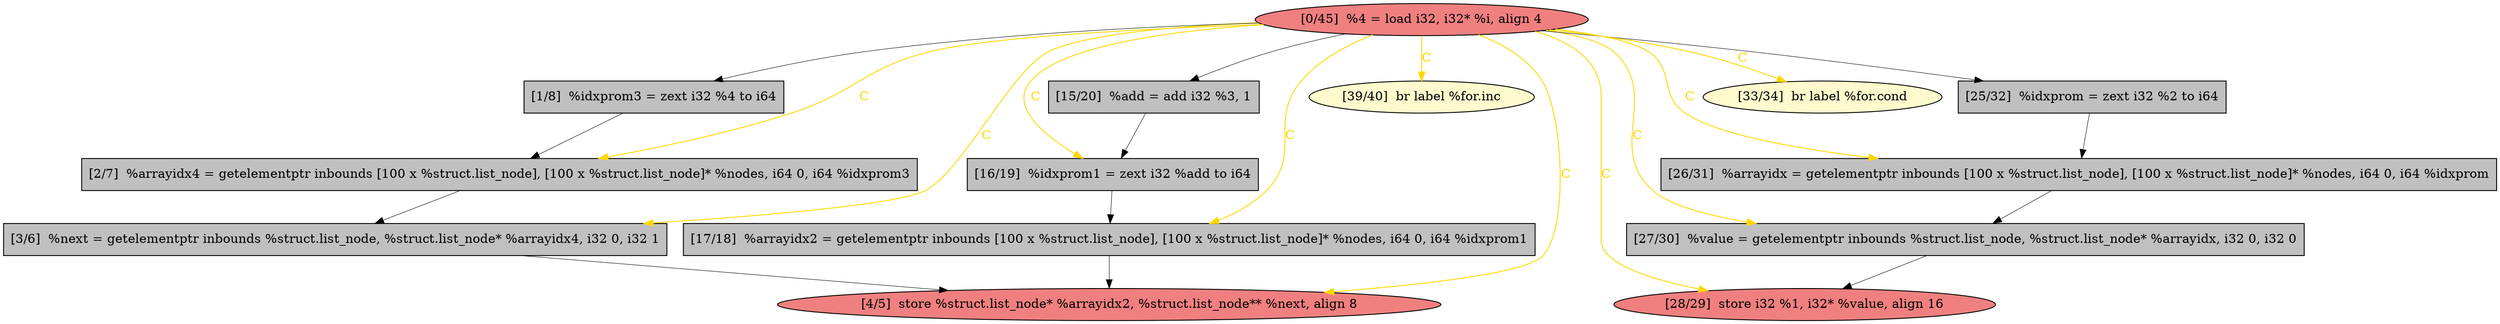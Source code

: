 
digraph G {


node476 [fillcolor=grey,label="[15/20]  %add = add i32 %3, 1",shape=rectangle,style=filled ]
node475 [fillcolor=grey,label="[16/19]  %idxprom1 = zext i32 %add to i64",shape=rectangle,style=filled ]
node474 [fillcolor=grey,label="[3/6]  %next = getelementptr inbounds %struct.list_node, %struct.list_node* %arrayidx4, i32 0, i32 1",shape=rectangle,style=filled ]
node473 [fillcolor=lightcoral,label="[4/5]  store %struct.list_node* %arrayidx2, %struct.list_node** %next, align 8",shape=ellipse,style=filled ]
node477 [fillcolor=grey,label="[27/30]  %value = getelementptr inbounds %struct.list_node, %struct.list_node* %arrayidx, i32 0, i32 0",shape=rectangle,style=filled ]
node472 [fillcolor=grey,label="[17/18]  %arrayidx2 = getelementptr inbounds [100 x %struct.list_node], [100 x %struct.list_node]* %nodes, i64 0, i64 %idxprom1",shape=rectangle,style=filled ]
node466 [fillcolor=lemonchiffon,label="[39/40]  br label %for.inc",shape=ellipse,style=filled ]
node468 [fillcolor=grey,label="[25/32]  %idxprom = zext i32 %2 to i64",shape=rectangle,style=filled ]
node465 [fillcolor=grey,label="[26/31]  %arrayidx = getelementptr inbounds [100 x %struct.list_node], [100 x %struct.list_node]* %nodes, i64 0, i64 %idxprom",shape=rectangle,style=filled ]
node469 [fillcolor=grey,label="[1/8]  %idxprom3 = zext i32 %4 to i64",shape=rectangle,style=filled ]
node478 [fillcolor=lightcoral,label="[28/29]  store i32 %1, i32* %value, align 16",shape=ellipse,style=filled ]
node471 [fillcolor=lightcoral,label="[0/45]  %4 = load i32, i32* %i, align 4",shape=ellipse,style=filled ]
node470 [fillcolor=lemonchiffon,label="[33/34]  br label %for.cond",shape=ellipse,style=filled ]
node467 [fillcolor=grey,label="[2/7]  %arrayidx4 = getelementptr inbounds [100 x %struct.list_node], [100 x %struct.list_node]* %nodes, i64 0, i64 %idxprom3",shape=rectangle,style=filled ]

node471->node474 [style=solid,color=gold,label="C",penwidth=1.0,fontcolor=gold ]
node471->node473 [style=solid,color=gold,label="C",penwidth=1.0,fontcolor=gold ]
node471->node475 [style=solid,color=gold,label="C",penwidth=1.0,fontcolor=gold ]
node471->node467 [style=solid,color=gold,label="C",penwidth=1.0,fontcolor=gold ]
node477->node478 [style=solid,color=black,label="",penwidth=0.5,fontcolor=black ]
node471->node477 [style=solid,color=gold,label="C",penwidth=1.0,fontcolor=gold ]
node471->node468 [style=solid,color=black,label="",penwidth=0.5,fontcolor=black ]
node471->node466 [style=solid,color=gold,label="C",penwidth=1.0,fontcolor=gold ]
node467->node474 [style=solid,color=black,label="",penwidth=0.5,fontcolor=black ]
node471->node472 [style=solid,color=gold,label="C",penwidth=1.0,fontcolor=gold ]
node471->node469 [style=solid,color=black,label="",penwidth=0.5,fontcolor=black ]
node475->node472 [style=solid,color=black,label="",penwidth=0.5,fontcolor=black ]
node469->node467 [style=solid,color=black,label="",penwidth=0.5,fontcolor=black ]
node474->node473 [style=solid,color=black,label="",penwidth=0.5,fontcolor=black ]
node471->node465 [style=solid,color=gold,label="C",penwidth=1.0,fontcolor=gold ]
node472->node473 [style=solid,color=black,label="",penwidth=0.5,fontcolor=black ]
node471->node470 [style=solid,color=gold,label="C",penwidth=1.0,fontcolor=gold ]
node471->node476 [style=solid,color=black,label="",penwidth=0.5,fontcolor=black ]
node468->node465 [style=solid,color=black,label="",penwidth=0.5,fontcolor=black ]
node465->node477 [style=solid,color=black,label="",penwidth=0.5,fontcolor=black ]
node471->node478 [style=solid,color=gold,label="C",penwidth=1.0,fontcolor=gold ]
node476->node475 [style=solid,color=black,label="",penwidth=0.5,fontcolor=black ]


}
